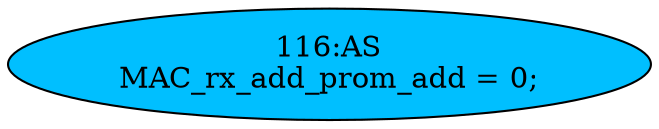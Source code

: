 strict digraph "" {
	node [label="\N"];
	"116:AS"	 [ast="<pyverilog.vparser.ast.Assign object at 0x7fdff6ff3650>",
		def_var="['MAC_rx_add_prom_add']",
		fillcolor=deepskyblue,
		label="116:AS
MAC_rx_add_prom_add = 0;",
		statements="[]",
		style=filled,
		typ=Assign,
		use_var="[]"];
}

